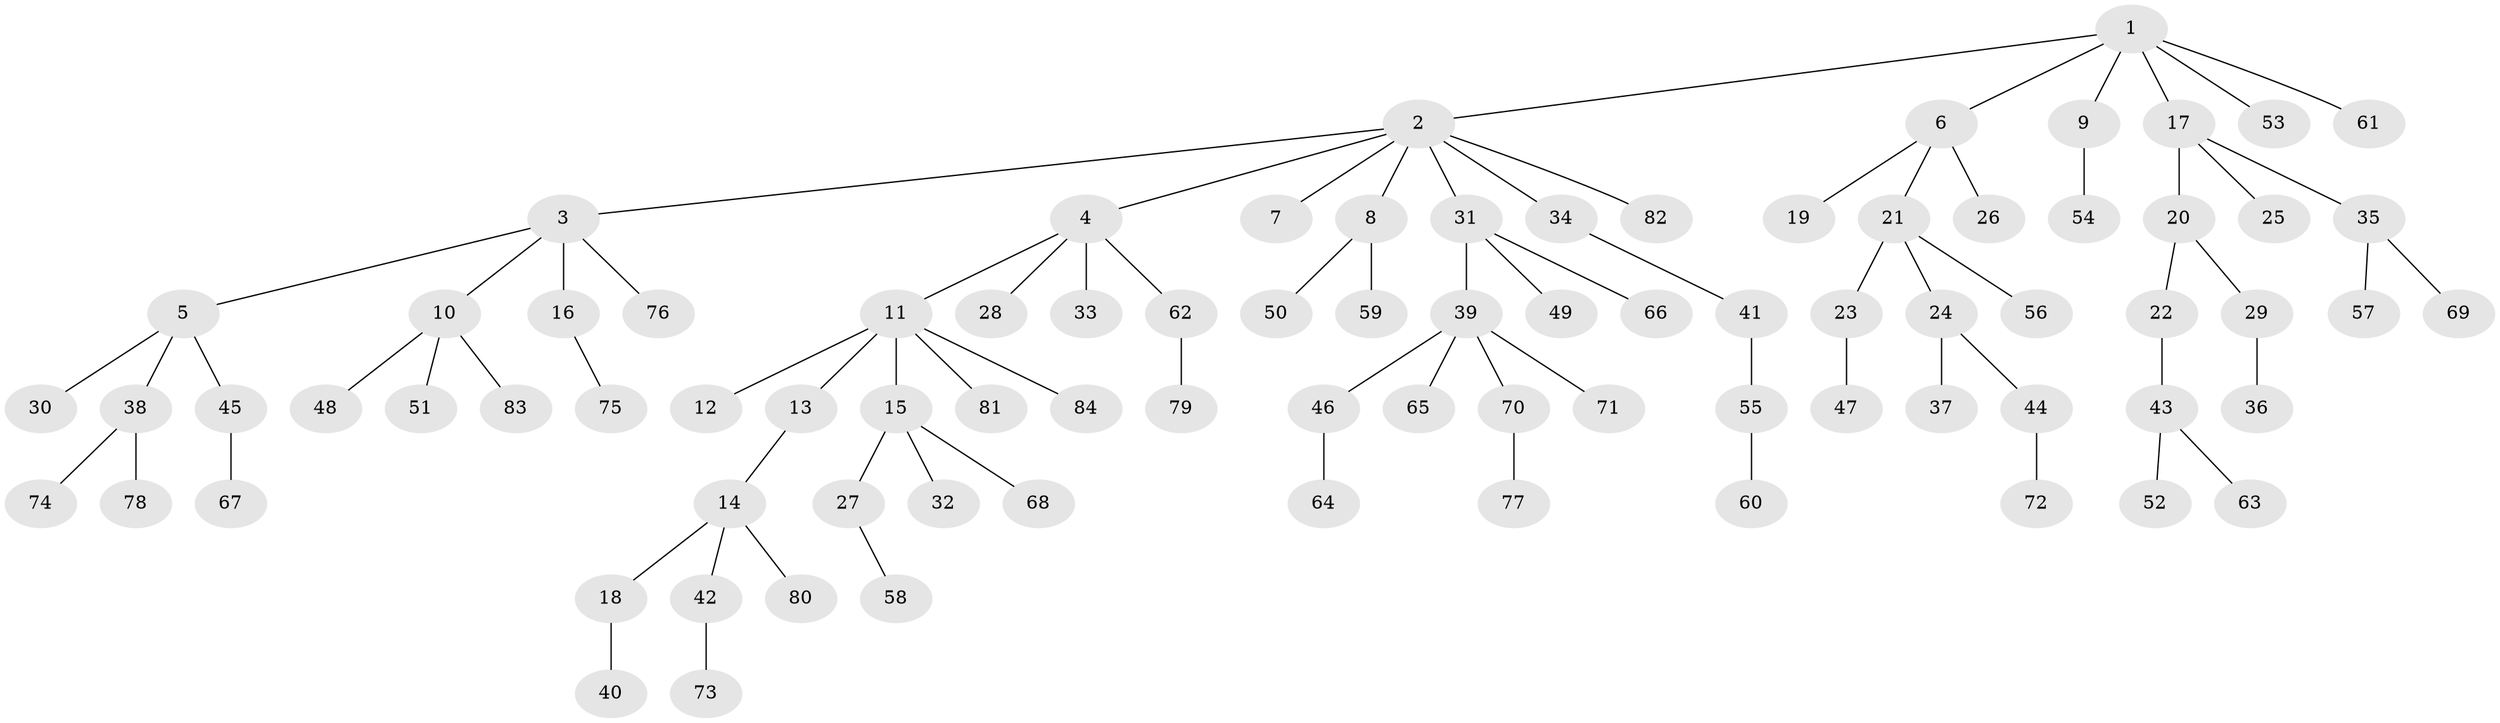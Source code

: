 // coarse degree distribution, {1: 0.8787878787878788, 2: 0.030303030303030304, 6: 0.030303030303030304, 10: 0.030303030303030304, 17: 0.030303030303030304}
// Generated by graph-tools (version 1.1) at 2025/56/03/04/25 21:56:40]
// undirected, 84 vertices, 83 edges
graph export_dot {
graph [start="1"]
  node [color=gray90,style=filled];
  1;
  2;
  3;
  4;
  5;
  6;
  7;
  8;
  9;
  10;
  11;
  12;
  13;
  14;
  15;
  16;
  17;
  18;
  19;
  20;
  21;
  22;
  23;
  24;
  25;
  26;
  27;
  28;
  29;
  30;
  31;
  32;
  33;
  34;
  35;
  36;
  37;
  38;
  39;
  40;
  41;
  42;
  43;
  44;
  45;
  46;
  47;
  48;
  49;
  50;
  51;
  52;
  53;
  54;
  55;
  56;
  57;
  58;
  59;
  60;
  61;
  62;
  63;
  64;
  65;
  66;
  67;
  68;
  69;
  70;
  71;
  72;
  73;
  74;
  75;
  76;
  77;
  78;
  79;
  80;
  81;
  82;
  83;
  84;
  1 -- 2;
  1 -- 6;
  1 -- 9;
  1 -- 17;
  1 -- 53;
  1 -- 61;
  2 -- 3;
  2 -- 4;
  2 -- 7;
  2 -- 8;
  2 -- 31;
  2 -- 34;
  2 -- 82;
  3 -- 5;
  3 -- 10;
  3 -- 16;
  3 -- 76;
  4 -- 11;
  4 -- 28;
  4 -- 33;
  4 -- 62;
  5 -- 30;
  5 -- 38;
  5 -- 45;
  6 -- 19;
  6 -- 21;
  6 -- 26;
  8 -- 50;
  8 -- 59;
  9 -- 54;
  10 -- 48;
  10 -- 51;
  10 -- 83;
  11 -- 12;
  11 -- 13;
  11 -- 15;
  11 -- 81;
  11 -- 84;
  13 -- 14;
  14 -- 18;
  14 -- 42;
  14 -- 80;
  15 -- 27;
  15 -- 32;
  15 -- 68;
  16 -- 75;
  17 -- 20;
  17 -- 25;
  17 -- 35;
  18 -- 40;
  20 -- 22;
  20 -- 29;
  21 -- 23;
  21 -- 24;
  21 -- 56;
  22 -- 43;
  23 -- 47;
  24 -- 37;
  24 -- 44;
  27 -- 58;
  29 -- 36;
  31 -- 39;
  31 -- 49;
  31 -- 66;
  34 -- 41;
  35 -- 57;
  35 -- 69;
  38 -- 74;
  38 -- 78;
  39 -- 46;
  39 -- 65;
  39 -- 70;
  39 -- 71;
  41 -- 55;
  42 -- 73;
  43 -- 52;
  43 -- 63;
  44 -- 72;
  45 -- 67;
  46 -- 64;
  55 -- 60;
  62 -- 79;
  70 -- 77;
}
